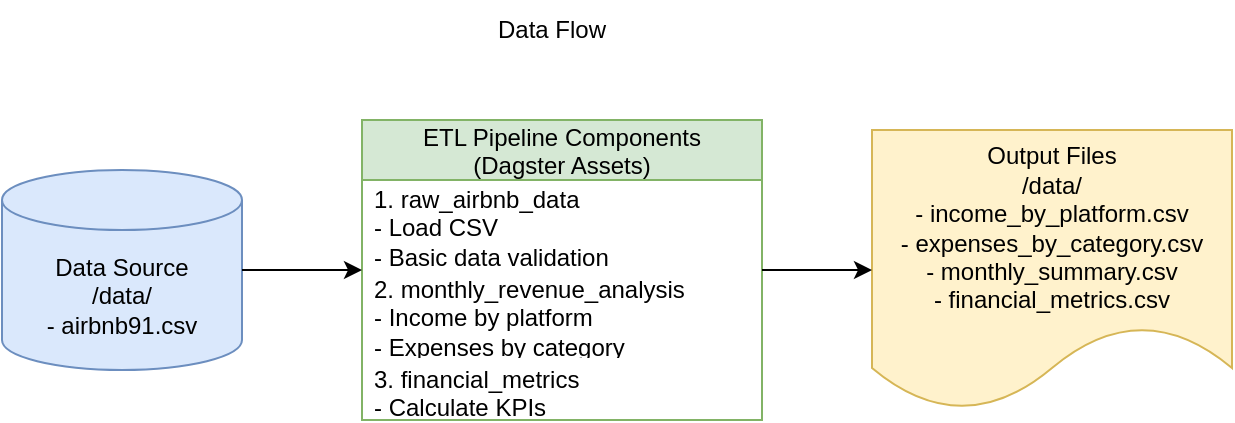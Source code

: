 <mxfile version="26.1.1">
  <diagram id="architecture-diagram" name="Architecture">
    <mxGraphModel dx="890" dy="384" grid="1" gridSize="10" guides="1" tooltips="1" connect="1" arrows="1" fold="1" page="1" pageScale="1" pageWidth="850" pageHeight="1100" math="0" shadow="0">
      <root>
        <mxCell id="0" />
        <mxCell id="1" parent="0" />
        <mxCell id="2" value="Data Source&#xa;/data/&#xa;- airbnb91.csv" style="shape=cylinder3;whiteSpace=wrap;html=1;boundedLbl=1;backgroundOutline=1;size=15;fillColor=#dae8fc;strokeColor=#6c8ebf;" parent="1" vertex="1">
          <mxGeometry x="150" y="255" width="120" height="100" as="geometry" />
        </mxCell>
        <mxCell id="3" value="ETL Pipeline Components&#xa;(Dagster Assets)" style="swimlane;fontStyle=0;childLayout=stackLayout;horizontal=1;startSize=30;horizontalStack=0;resizeParent=1;resizeParentMax=0;resizeLast=0;collapsible=1;marginBottom=0;fillColor=#d5e8d4;strokeColor=#82b366;" parent="1" vertex="1">
          <mxGeometry x="330" y="230" width="200" height="150" as="geometry">
            <mxRectangle x="330" y="230" width="140" height="30" as="alternateBounds" />
          </mxGeometry>
        </mxCell>
        <mxCell id="4" value="1. raw_airbnb_data&#xa;   - Load CSV&#xa;   - Basic data validation" style="text;strokeColor=none;fillColor=none;align=left;verticalAlign=middle;spacingLeft=4;spacingRight=4;overflow=hidden;points=[[0,0.5],[1,0.5]];portConstraint=eastwest;rotatable=0;whiteSpace=wrap;" parent="3" vertex="1">
          <mxGeometry y="30" width="200" height="45" as="geometry" />
        </mxCell>
        <mxCell id="5" value="2. monthly_revenue_analysis&#xa;   - Income by platform&#xa;   - Expenses by category" style="text;strokeColor=none;fillColor=none;align=left;verticalAlign=middle;spacingLeft=4;spacingRight=4;overflow=hidden;points=[[0,0.5],[1,0.5]];portConstraint=eastwest;rotatable=0;whiteSpace=wrap;" parent="3" vertex="1">
          <mxGeometry y="75" width="200" height="45" as="geometry" />
        </mxCell>
        <mxCell id="6" value="3. financial_metrics&#xa;   - Calculate KPIs" style="text;strokeColor=none;fillColor=none;align=left;verticalAlign=middle;spacingLeft=4;spacingRight=4;overflow=hidden;points=[[0,0.5],[1,0.5]];portConstraint=eastwest;rotatable=0;whiteSpace=wrap;" parent="3" vertex="1">
          <mxGeometry y="120" width="200" height="30" as="geometry" />
        </mxCell>
        <mxCell id="8" value="Output Files&#xa;/data/&#xa;- income_by_platform.csv&#xa;- expenses_by_category.csv&#xa;- monthly_summary.csv&#xa;- financial_metrics.csv" style="shape=document;whiteSpace=wrap;html=1;boundedLbl=1;fillColor=#fff2cc;strokeColor=#d6b656;" parent="1" vertex="1">
          <mxGeometry x="585" y="235" width="180" height="140" as="geometry" />
        </mxCell>
        <mxCell id="11" value="" style="endArrow=classic;html=1;exitX=1;exitY=0.5;exitDx=0;exitDy=0;exitPerimeter=0;entryX=0;entryY=0.5;entryDx=0;entryDy=0;" parent="1" source="2" target="3" edge="1">
          <mxGeometry width="50" height="50" relative="1" as="geometry" />
        </mxCell>
        <mxCell id="12" value="" style="endArrow=classic;html=1;exitX=1;exitY=0.5;exitDx=0;exitDy=0;entryX=0;entryY=0.5;entryDx=0;entryDy=0;" parent="1" source="3" target="8" edge="1">
          <mxGeometry width="50" height="50" relative="1" as="geometry" />
        </mxCell>
        <mxCell id="15" value="Data Flow" style="text;html=1;strokeColor=none;fillColor=none;align=center;verticalAlign=middle;whiteSpace=wrap;rounded=0;" parent="1" vertex="1">
          <mxGeometry x="395" y="170" width="60" height="30" as="geometry" />
        </mxCell>
      </root>
    </mxGraphModel>
  </diagram>
</mxfile>
